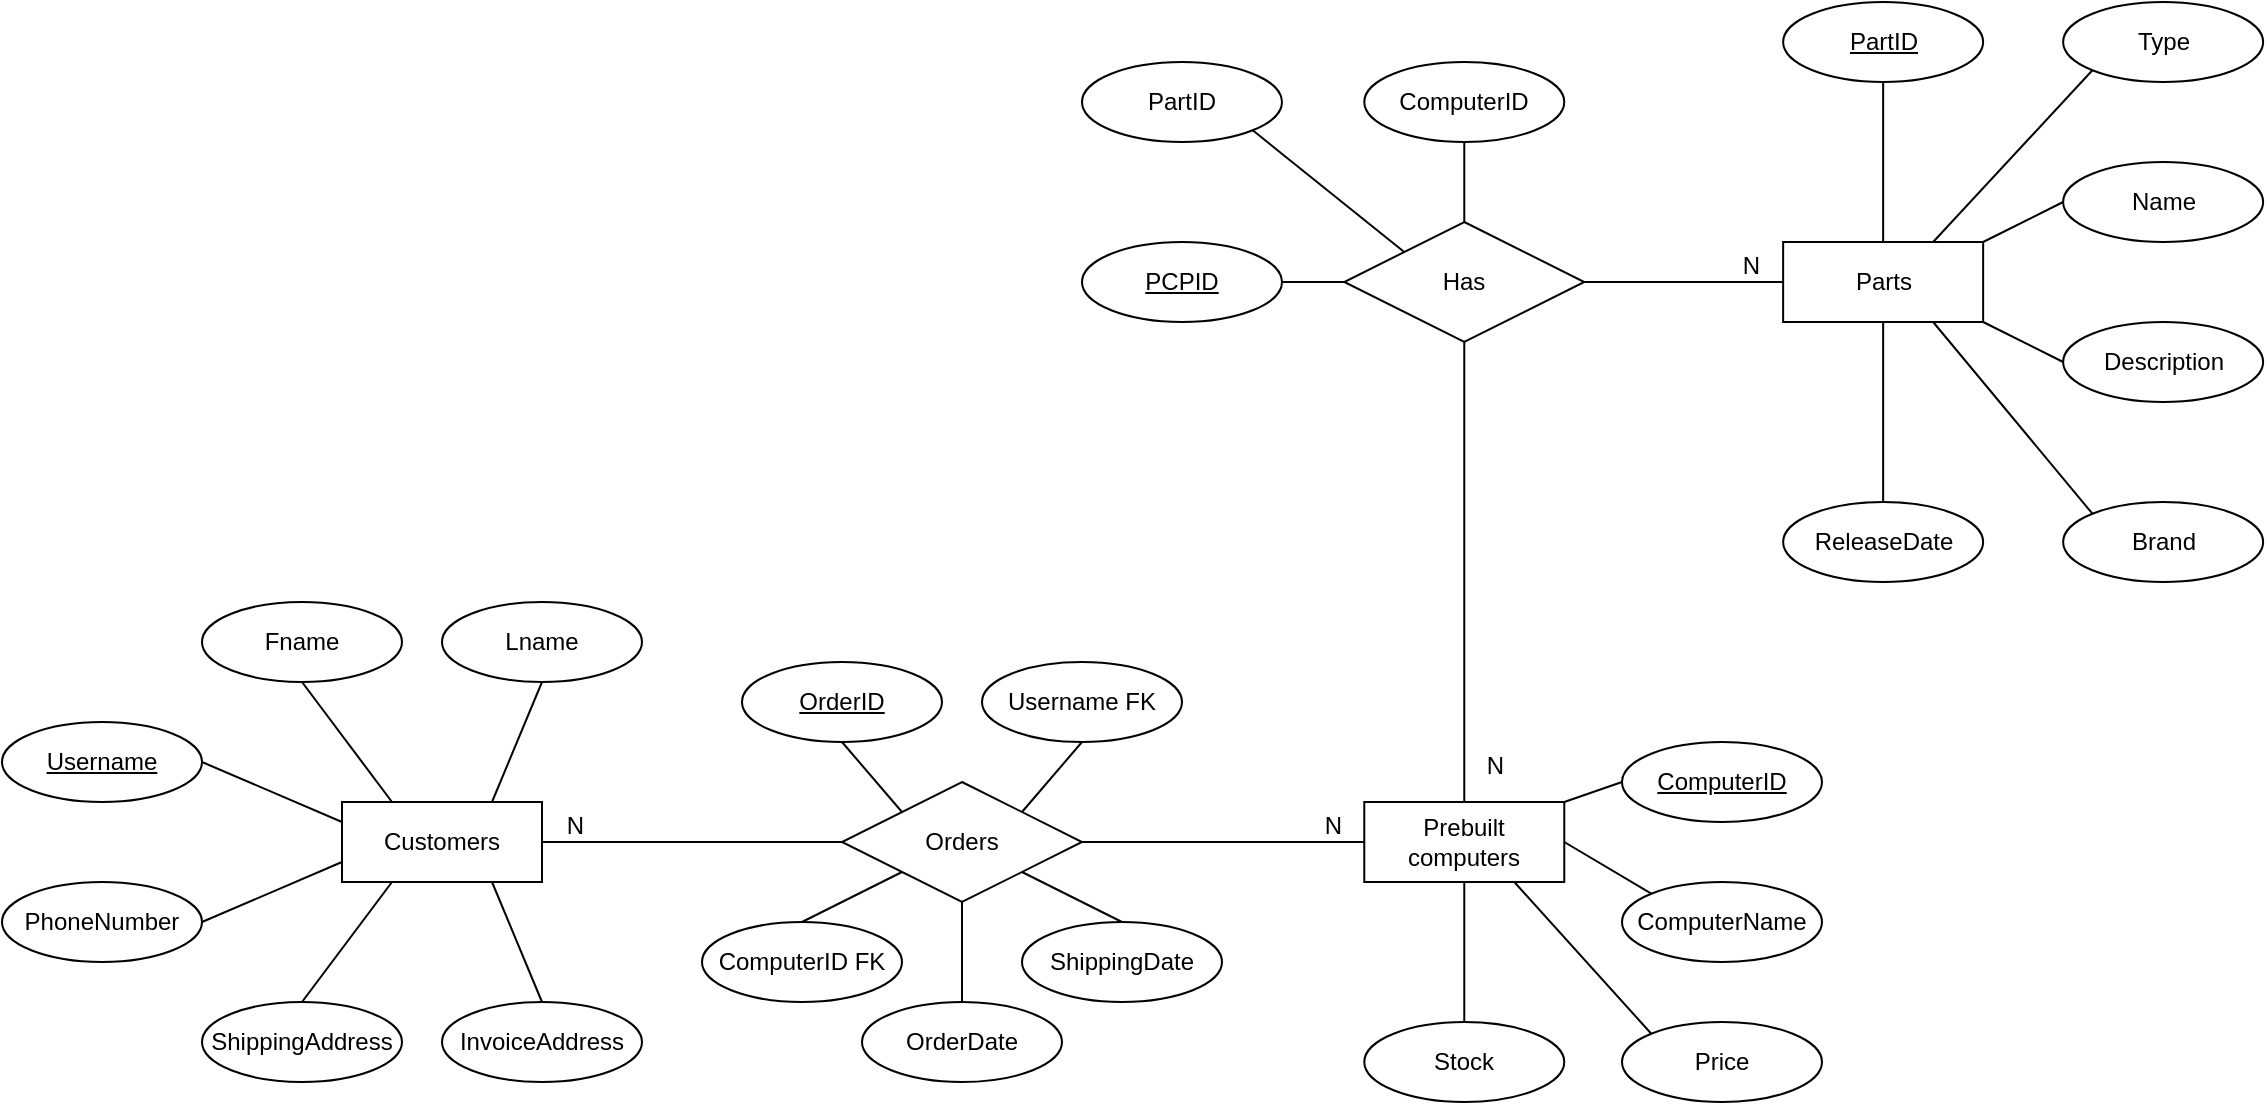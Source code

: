 <mxfile>
    <diagram id="Uz4B9wi_eFBRnP7A8hwp" name="model">
        <mxGraphModel dx="1648" dy="1387" grid="1" gridSize="10" guides="1" tooltips="1" connect="1" arrows="1" fold="1" page="1" pageScale="1" pageWidth="850" pageHeight="1100" math="0" shadow="0">
            <root>
                <mxCell id="0"/>
                <mxCell id="1" parent="0"/>
                <mxCell id="5" value="Orders" style="shape=rhombus;perimeter=rhombusPerimeter;whiteSpace=wrap;html=1;align=center;" vertex="1" parent="1">
                    <mxGeometry x="90" y="230" width="120" height="60" as="geometry"/>
                </mxCell>
                <mxCell id="6" value="Customers" style="whiteSpace=wrap;html=1;align=center;" vertex="1" parent="1">
                    <mxGeometry x="-160" y="240" width="100" height="40" as="geometry"/>
                </mxCell>
                <mxCell id="8" value="Prebuilt computers" style="whiteSpace=wrap;html=1;align=center;" vertex="1" parent="1">
                    <mxGeometry x="351.14" y="240" width="100" height="40" as="geometry"/>
                </mxCell>
                <mxCell id="9" value="&lt;font style=&quot;font-size: 12px;&quot;&gt;Has&lt;/font&gt;" style="shape=rhombus;perimeter=rhombusPerimeter;whiteSpace=wrap;html=1;align=center;" vertex="1" parent="1">
                    <mxGeometry x="341.14" y="-50" width="120" height="60" as="geometry"/>
                </mxCell>
                <mxCell id="10" value="Parts" style="whiteSpace=wrap;html=1;align=center;" vertex="1" parent="1">
                    <mxGeometry x="560.57" y="-40" width="100" height="40" as="geometry"/>
                </mxCell>
                <mxCell id="12" value="&lt;span style=&quot;font-size: 12px;&quot;&gt;Name&lt;/span&gt;" style="ellipse;whiteSpace=wrap;html=1;align=center;fontSize=8;" vertex="1" parent="1">
                    <mxGeometry x="700.57" y="-80" width="100" height="40" as="geometry"/>
                </mxCell>
                <mxCell id="13" value="&lt;font style=&quot;font-size: 12px;&quot;&gt;PartID&lt;/font&gt;" style="ellipse;whiteSpace=wrap;html=1;align=center;fontStyle=4;fontSize=8;" vertex="1" parent="1">
                    <mxGeometry x="560.57" y="-160" width="100" height="40" as="geometry"/>
                </mxCell>
                <mxCell id="14" value="Fname" style="ellipse;whiteSpace=wrap;html=1;align=center;" vertex="1" parent="1">
                    <mxGeometry x="-230" y="140" width="100" height="40" as="geometry"/>
                </mxCell>
                <mxCell id="15" value="Username" style="ellipse;whiteSpace=wrap;html=1;align=center;fontStyle=4;" vertex="1" parent="1">
                    <mxGeometry x="-330" y="200" width="100" height="40" as="geometry"/>
                </mxCell>
                <mxCell id="16" value="Lname" style="ellipse;whiteSpace=wrap;html=1;align=center;" vertex="1" parent="1">
                    <mxGeometry x="-110" y="140" width="100" height="40" as="geometry"/>
                </mxCell>
                <mxCell id="18" value="Brand" style="ellipse;whiteSpace=wrap;html=1;align=center;fontSize=12;" vertex="1" parent="1">
                    <mxGeometry x="700.57" y="90" width="100" height="40" as="geometry"/>
                </mxCell>
                <mxCell id="20" value="PhoneNumber" style="ellipse;whiteSpace=wrap;html=1;align=center;" vertex="1" parent="1">
                    <mxGeometry x="-330" y="280" width="100" height="40" as="geometry"/>
                </mxCell>
                <mxCell id="21" value="ReleaseDate" style="ellipse;whiteSpace=wrap;html=1;align=center;fontSize=12;" vertex="1" parent="1">
                    <mxGeometry x="560.57" y="90" width="100" height="40" as="geometry"/>
                </mxCell>
                <mxCell id="22" value="ShippingAddress" style="ellipse;whiteSpace=wrap;html=1;align=center;" vertex="1" parent="1">
                    <mxGeometry x="-230" y="340" width="100" height="40" as="geometry"/>
                </mxCell>
                <mxCell id="23" value="Description" style="ellipse;whiteSpace=wrap;html=1;align=center;fontSize=12;" vertex="1" parent="1">
                    <mxGeometry x="700.57" width="100" height="40" as="geometry"/>
                </mxCell>
                <mxCell id="25" value="InvoiceAddress" style="ellipse;whiteSpace=wrap;html=1;align=center;" vertex="1" parent="1">
                    <mxGeometry x="-110" y="340" width="100" height="40" as="geometry"/>
                </mxCell>
                <mxCell id="26" value="Type" style="ellipse;whiteSpace=wrap;html=1;align=center;fontSize=12;" vertex="1" parent="1">
                    <mxGeometry x="700.57" y="-160" width="100" height="40" as="geometry"/>
                </mxCell>
                <mxCell id="33" value="" style="endArrow=none;html=1;rounded=0;fontSize=12;exitX=0.5;exitY=0;exitDx=0;exitDy=0;entryX=0.5;entryY=1;entryDx=0;entryDy=0;" edge="1" parent="1" source="10" target="13">
                    <mxGeometry relative="1" as="geometry">
                        <mxPoint x="590.57" y="-20" as="sourcePoint"/>
                        <mxPoint x="639.57" y="-100" as="targetPoint"/>
                    </mxGeometry>
                </mxCell>
                <mxCell id="36" value="" style="endArrow=none;html=1;rounded=0;fontSize=12;entryX=0;entryY=1;entryDx=0;entryDy=0;exitX=0.75;exitY=0;exitDx=0;exitDy=0;" edge="1" parent="1" source="10" target="26">
                    <mxGeometry relative="1" as="geometry">
                        <mxPoint x="590.57" y="-20" as="sourcePoint"/>
                        <mxPoint x="715.402" y="-125.783" as="targetPoint"/>
                    </mxGeometry>
                </mxCell>
                <mxCell id="37" value="" style="endArrow=none;html=1;rounded=0;fontSize=12;entryX=0;entryY=0.5;entryDx=0;entryDy=0;exitX=1;exitY=0;exitDx=0;exitDy=0;" edge="1" parent="1" source="10" target="12">
                    <mxGeometry relative="1" as="geometry">
                        <mxPoint x="590.57" y="-20" as="sourcePoint"/>
                        <mxPoint x="750.57" y="-20" as="targetPoint"/>
                    </mxGeometry>
                </mxCell>
                <mxCell id="38" value="" style="endArrow=none;html=1;rounded=0;fontSize=12;entryX=0;entryY=0.5;entryDx=0;entryDy=0;exitX=1;exitY=1;exitDx=0;exitDy=0;" edge="1" parent="1" source="10" target="23">
                    <mxGeometry relative="1" as="geometry">
                        <mxPoint x="590.57" y="-20" as="sourcePoint"/>
                        <mxPoint x="750.57" y="-20" as="targetPoint"/>
                    </mxGeometry>
                </mxCell>
                <mxCell id="39" value="" style="endArrow=none;html=1;rounded=0;exitX=0.5;exitY=1;exitDx=0;exitDy=0;entryX=0.25;entryY=0;entryDx=0;entryDy=0;" edge="1" parent="1" source="14" target="6">
                    <mxGeometry relative="1" as="geometry">
                        <mxPoint x="-90" y="240" as="sourcePoint"/>
                        <mxPoint x="70" y="240" as="targetPoint"/>
                        <Array as="points"/>
                    </mxGeometry>
                </mxCell>
                <mxCell id="41" value="" style="endArrow=none;html=1;rounded=0;fontSize=12;entryX=0;entryY=0;entryDx=0;entryDy=0;exitX=0.75;exitY=1;exitDx=0;exitDy=0;" edge="1" parent="1" source="10" target="18">
                    <mxGeometry relative="1" as="geometry">
                        <mxPoint x="650.57" y="-20" as="sourcePoint"/>
                        <mxPoint x="810.57" y="-20" as="targetPoint"/>
                    </mxGeometry>
                </mxCell>
                <mxCell id="43" value="" style="endArrow=none;html=1;rounded=0;fontSize=12;entryX=0.5;entryY=0;entryDx=0;entryDy=0;exitX=0.5;exitY=1;exitDx=0;exitDy=0;" edge="1" parent="1" source="10" target="21">
                    <mxGeometry relative="1" as="geometry">
                        <mxPoint x="650.57" y="-20" as="sourcePoint"/>
                        <mxPoint x="810.57" y="-20" as="targetPoint"/>
                    </mxGeometry>
                </mxCell>
                <mxCell id="44" value="" style="endArrow=none;html=1;rounded=0;entryX=0;entryY=0.75;entryDx=0;entryDy=0;exitX=1;exitY=0.5;exitDx=0;exitDy=0;" edge="1" parent="1" source="20" target="6">
                    <mxGeometry relative="1" as="geometry">
                        <mxPoint x="-200" y="280" as="sourcePoint"/>
                        <mxPoint x="-40" y="280" as="targetPoint"/>
                    </mxGeometry>
                </mxCell>
                <mxCell id="45" value="" style="endArrow=none;html=1;rounded=0;entryX=0.25;entryY=1;entryDx=0;entryDy=0;exitX=0.5;exitY=0;exitDx=0;exitDy=0;" edge="1" parent="1" source="22" target="6">
                    <mxGeometry relative="1" as="geometry">
                        <mxPoint x="-160" y="330" as="sourcePoint"/>
                        <mxPoint y="330" as="targetPoint"/>
                    </mxGeometry>
                </mxCell>
                <mxCell id="46" value="" style="endArrow=none;html=1;rounded=0;exitX=0.5;exitY=0;exitDx=0;exitDy=0;entryX=0.75;entryY=1;entryDx=0;entryDy=0;" edge="1" parent="1" source="25" target="6">
                    <mxGeometry relative="1" as="geometry">
                        <mxPoint x="20" y="240" as="sourcePoint"/>
                        <mxPoint x="180" y="240" as="targetPoint"/>
                    </mxGeometry>
                </mxCell>
                <mxCell id="47" value="" style="endArrow=none;html=1;rounded=0;exitX=0.5;exitY=1;exitDx=0;exitDy=0;entryX=0.75;entryY=0;entryDx=0;entryDy=0;" edge="1" parent="1" source="16" target="6">
                    <mxGeometry relative="1" as="geometry">
                        <mxPoint x="-70" y="200" as="sourcePoint"/>
                        <mxPoint x="90" y="200" as="targetPoint"/>
                    </mxGeometry>
                </mxCell>
                <mxCell id="48" value="" style="endArrow=none;html=1;rounded=0;fontSize=12;exitX=1;exitY=0.5;exitDx=0;exitDy=0;entryX=0;entryY=0.5;entryDx=0;entryDy=0;" edge="1" parent="1" source="9" target="10">
                    <mxGeometry relative="1" as="geometry">
                        <mxPoint x="381.14" y="50" as="sourcePoint"/>
                        <mxPoint x="541.14" y="50" as="targetPoint"/>
                    </mxGeometry>
                </mxCell>
                <mxCell id="49" value="N" style="resizable=0;html=1;align=right;verticalAlign=bottom;fontSize=12;" connectable="0" vertex="1" parent="48">
                    <mxGeometry x="1" relative="1" as="geometry">
                        <mxPoint x="-11" as="offset"/>
                    </mxGeometry>
                </mxCell>
                <mxCell id="52" value="" style="endArrow=none;html=1;rounded=0;fontSize=12;exitX=0.5;exitY=1;exitDx=0;exitDy=0;entryX=0.5;entryY=0;entryDx=0;entryDy=0;" edge="1" parent="1" source="9" target="8">
                    <mxGeometry relative="1" as="geometry">
                        <mxPoint x="431.14" y="160" as="sourcePoint"/>
                        <mxPoint x="591.14" y="160" as="targetPoint"/>
                    </mxGeometry>
                </mxCell>
                <mxCell id="53" value="N" style="resizable=0;html=1;align=right;verticalAlign=bottom;fontSize=12;" connectable="0" vertex="1" parent="52">
                    <mxGeometry x="1" relative="1" as="geometry">
                        <mxPoint x="20" y="-10" as="offset"/>
                    </mxGeometry>
                </mxCell>
                <mxCell id="54" value="" style="endArrow=none;html=1;rounded=0;exitX=1;exitY=0.5;exitDx=0;exitDy=0;entryX=0;entryY=0.25;entryDx=0;entryDy=0;" edge="1" parent="1" source="15" target="6">
                    <mxGeometry relative="1" as="geometry">
                        <mxPoint x="-240" y="240" as="sourcePoint"/>
                        <mxPoint x="-80" y="240" as="targetPoint"/>
                    </mxGeometry>
                </mxCell>
                <mxCell id="55" value="" style="endArrow=none;html=1;rounded=0;fontSize=12;exitX=1;exitY=0.5;exitDx=0;exitDy=0;entryX=0;entryY=0.5;entryDx=0;entryDy=0;" edge="1" parent="1" source="5" target="8">
                    <mxGeometry relative="1" as="geometry">
                        <mxPoint x="100" y="160" as="sourcePoint"/>
                        <mxPoint x="260" y="160" as="targetPoint"/>
                    </mxGeometry>
                </mxCell>
                <mxCell id="56" value="N" style="resizable=0;html=1;align=right;verticalAlign=bottom;fontSize=12;" connectable="0" vertex="1" parent="55">
                    <mxGeometry x="1" relative="1" as="geometry">
                        <mxPoint x="-11" as="offset"/>
                    </mxGeometry>
                </mxCell>
                <mxCell id="57" value="" style="endArrow=none;html=1;rounded=0;fontSize=12;exitX=0;exitY=0.5;exitDx=0;exitDy=0;entryX=1;entryY=0.5;entryDx=0;entryDy=0;" edge="1" parent="1" source="5" target="6">
                    <mxGeometry relative="1" as="geometry">
                        <mxPoint x="100" y="160" as="sourcePoint"/>
                        <mxPoint x="260" y="160" as="targetPoint"/>
                    </mxGeometry>
                </mxCell>
                <mxCell id="58" value="N" style="resizable=0;html=1;align=right;verticalAlign=bottom;fontSize=12;" connectable="0" vertex="1" parent="57">
                    <mxGeometry x="1" relative="1" as="geometry">
                        <mxPoint x="21" as="offset"/>
                    </mxGeometry>
                </mxCell>
                <mxCell id="59" value="OrderID" style="ellipse;whiteSpace=wrap;html=1;align=center;fontStyle=4;" vertex="1" parent="1">
                    <mxGeometry x="40" y="170" width="100" height="40" as="geometry"/>
                </mxCell>
                <mxCell id="60" value="Username FK" style="ellipse;whiteSpace=wrap;html=1;align=center;" vertex="1" parent="1">
                    <mxGeometry x="160" y="170" width="100" height="40" as="geometry"/>
                </mxCell>
                <mxCell id="61" value="ComputerID FK" style="ellipse;whiteSpace=wrap;html=1;align=center;" vertex="1" parent="1">
                    <mxGeometry x="20" y="300" width="100" height="40" as="geometry"/>
                </mxCell>
                <mxCell id="62" value="ShippingDate" style="ellipse;whiteSpace=wrap;html=1;align=center;" vertex="1" parent="1">
                    <mxGeometry x="180" y="300" width="100" height="40" as="geometry"/>
                </mxCell>
                <mxCell id="63" value="OrderDate" style="ellipse;whiteSpace=wrap;html=1;align=center;" vertex="1" parent="1">
                    <mxGeometry x="100" y="340" width="100" height="40" as="geometry"/>
                </mxCell>
                <mxCell id="64" value="" style="endArrow=none;html=1;rounded=0;exitX=1;exitY=0;exitDx=0;exitDy=0;entryX=0.5;entryY=1;entryDx=0;entryDy=0;" edge="1" parent="1" source="5" target="60">
                    <mxGeometry relative="1" as="geometry">
                        <mxPoint x="150" y="110" as="sourcePoint"/>
                        <mxPoint x="230" y="230" as="targetPoint"/>
                    </mxGeometry>
                </mxCell>
                <mxCell id="65" value="" style="endArrow=none;html=1;rounded=0;exitX=0;exitY=0;exitDx=0;exitDy=0;entryX=0.5;entryY=1;entryDx=0;entryDy=0;" edge="1" parent="1" source="5" target="59">
                    <mxGeometry relative="1" as="geometry">
                        <mxPoint x="100" y="220" as="sourcePoint"/>
                        <mxPoint x="260" y="220" as="targetPoint"/>
                    </mxGeometry>
                </mxCell>
                <mxCell id="66" value="" style="endArrow=none;html=1;rounded=0;exitX=0.5;exitY=0;exitDx=0;exitDy=0;entryX=0;entryY=1;entryDx=0;entryDy=0;" edge="1" parent="1" source="61" target="5">
                    <mxGeometry relative="1" as="geometry">
                        <mxPoint x="70" y="280" as="sourcePoint"/>
                        <mxPoint x="230" y="200" as="targetPoint"/>
                    </mxGeometry>
                </mxCell>
                <mxCell id="67" value="PCPID" style="ellipse;whiteSpace=wrap;html=1;align=center;fontStyle=4;fontSize=12;" vertex="1" parent="1">
                    <mxGeometry x="210" y="-40" width="100" height="40" as="geometry"/>
                </mxCell>
                <mxCell id="68" value="" style="endArrow=none;html=1;rounded=0;exitX=0.5;exitY=0;exitDx=0;exitDy=0;entryX=1;entryY=1;entryDx=0;entryDy=0;" edge="1" parent="1" source="62" target="5">
                    <mxGeometry relative="1" as="geometry">
                        <mxPoint x="70" y="200" as="sourcePoint"/>
                        <mxPoint x="230" y="200" as="targetPoint"/>
                    </mxGeometry>
                </mxCell>
                <mxCell id="69" value="" style="endArrow=none;html=1;rounded=0;exitX=0.5;exitY=0;exitDx=0;exitDy=0;entryX=0.5;entryY=1;entryDx=0;entryDy=0;" edge="1" parent="1" source="63" target="5">
                    <mxGeometry relative="1" as="geometry">
                        <mxPoint x="70" y="200" as="sourcePoint"/>
                        <mxPoint x="230" y="200" as="targetPoint"/>
                    </mxGeometry>
                </mxCell>
                <mxCell id="70" value="PartID" style="ellipse;whiteSpace=wrap;html=1;align=center;fontSize=12;" vertex="1" parent="1">
                    <mxGeometry x="210" y="-130" width="100" height="40" as="geometry"/>
                </mxCell>
                <mxCell id="71" value="ComputerID" style="ellipse;whiteSpace=wrap;html=1;align=center;fontSize=12;" vertex="1" parent="1">
                    <mxGeometry x="351.14" y="-130" width="100" height="40" as="geometry"/>
                </mxCell>
                <mxCell id="72" value="ComputerID" style="ellipse;whiteSpace=wrap;html=1;align=center;fontStyle=4;" vertex="1" parent="1">
                    <mxGeometry x="480" y="210" width="100" height="40" as="geometry"/>
                </mxCell>
                <mxCell id="74" value="" style="endArrow=none;html=1;rounded=0;fontSize=12;entryX=0.5;entryY=1;entryDx=0;entryDy=0;exitX=0.5;exitY=0;exitDx=0;exitDy=0;" edge="1" parent="1" source="9" target="71">
                    <mxGeometry relative="1" as="geometry">
                        <mxPoint x="229.57" y="-20" as="sourcePoint"/>
                        <mxPoint x="389.57" y="-20" as="targetPoint"/>
                    </mxGeometry>
                </mxCell>
                <mxCell id="75" value="" style="endArrow=none;html=1;rounded=0;fontSize=12;entryX=1;entryY=1;entryDx=0;entryDy=0;exitX=0;exitY=0;exitDx=0;exitDy=0;" edge="1" parent="1" source="9" target="70">
                    <mxGeometry relative="1" as="geometry">
                        <mxPoint x="180.0" y="-20" as="sourcePoint"/>
                        <mxPoint x="340" y="-20" as="targetPoint"/>
                    </mxGeometry>
                </mxCell>
                <mxCell id="76" value="ComputerName" style="ellipse;whiteSpace=wrap;html=1;align=center;" vertex="1" parent="1">
                    <mxGeometry x="480" y="280" width="100" height="40" as="geometry"/>
                </mxCell>
                <mxCell id="77" value="Price" style="ellipse;whiteSpace=wrap;html=1;align=center;" vertex="1" parent="1">
                    <mxGeometry x="480" y="350" width="100" height="40" as="geometry"/>
                </mxCell>
                <mxCell id="78" value="Stock" style="ellipse;whiteSpace=wrap;html=1;align=center;" vertex="1" parent="1">
                    <mxGeometry x="351.14" y="350" width="100" height="40" as="geometry"/>
                </mxCell>
                <mxCell id="82" value="" style="endArrow=none;html=1;rounded=0;exitX=0;exitY=0;exitDx=0;exitDy=0;entryX=0.75;entryY=1;entryDx=0;entryDy=0;" edge="1" parent="1" source="77" target="8">
                    <mxGeometry relative="1" as="geometry">
                        <mxPoint x="460" y="300" as="sourcePoint"/>
                        <mxPoint x="620" y="300" as="targetPoint"/>
                    </mxGeometry>
                </mxCell>
                <mxCell id="83" value="" style="endArrow=none;html=1;rounded=0;exitX=0.5;exitY=0;exitDx=0;exitDy=0;entryX=0.5;entryY=1;entryDx=0;entryDy=0;" edge="1" parent="1" source="78" target="8">
                    <mxGeometry relative="1" as="geometry">
                        <mxPoint x="460" y="300" as="sourcePoint"/>
                        <mxPoint x="620" y="300" as="targetPoint"/>
                    </mxGeometry>
                </mxCell>
                <mxCell id="84" value="" style="endArrow=none;html=1;rounded=0;exitX=1;exitY=0.5;exitDx=0;exitDy=0;entryX=0;entryY=0;entryDx=0;entryDy=0;" edge="1" parent="1" source="8" target="76">
                    <mxGeometry relative="1" as="geometry">
                        <mxPoint x="470" y="300" as="sourcePoint"/>
                        <mxPoint x="620" y="300" as="targetPoint"/>
                    </mxGeometry>
                </mxCell>
                <mxCell id="85" value="" style="endArrow=none;html=1;rounded=0;exitX=0;exitY=0.5;exitDx=0;exitDy=0;entryX=1;entryY=0;entryDx=0;entryDy=0;" edge="1" parent="1" source="72" target="8">
                    <mxGeometry relative="1" as="geometry">
                        <mxPoint x="460" y="300" as="sourcePoint"/>
                        <mxPoint x="620" y="300" as="targetPoint"/>
                    </mxGeometry>
                </mxCell>
                <mxCell id="87" value="" style="endArrow=none;html=1;rounded=0;fontSize=12;exitX=1;exitY=0.5;exitDx=0;exitDy=0;entryX=0;entryY=0.5;entryDx=0;entryDy=0;" edge="1" parent="1" source="67" target="9">
                    <mxGeometry relative="1" as="geometry">
                        <mxPoint x="370" y="20" as="sourcePoint"/>
                        <mxPoint x="530" y="20" as="targetPoint"/>
                    </mxGeometry>
                </mxCell>
            </root>
        </mxGraphModel>
    </diagram>
</mxfile>
